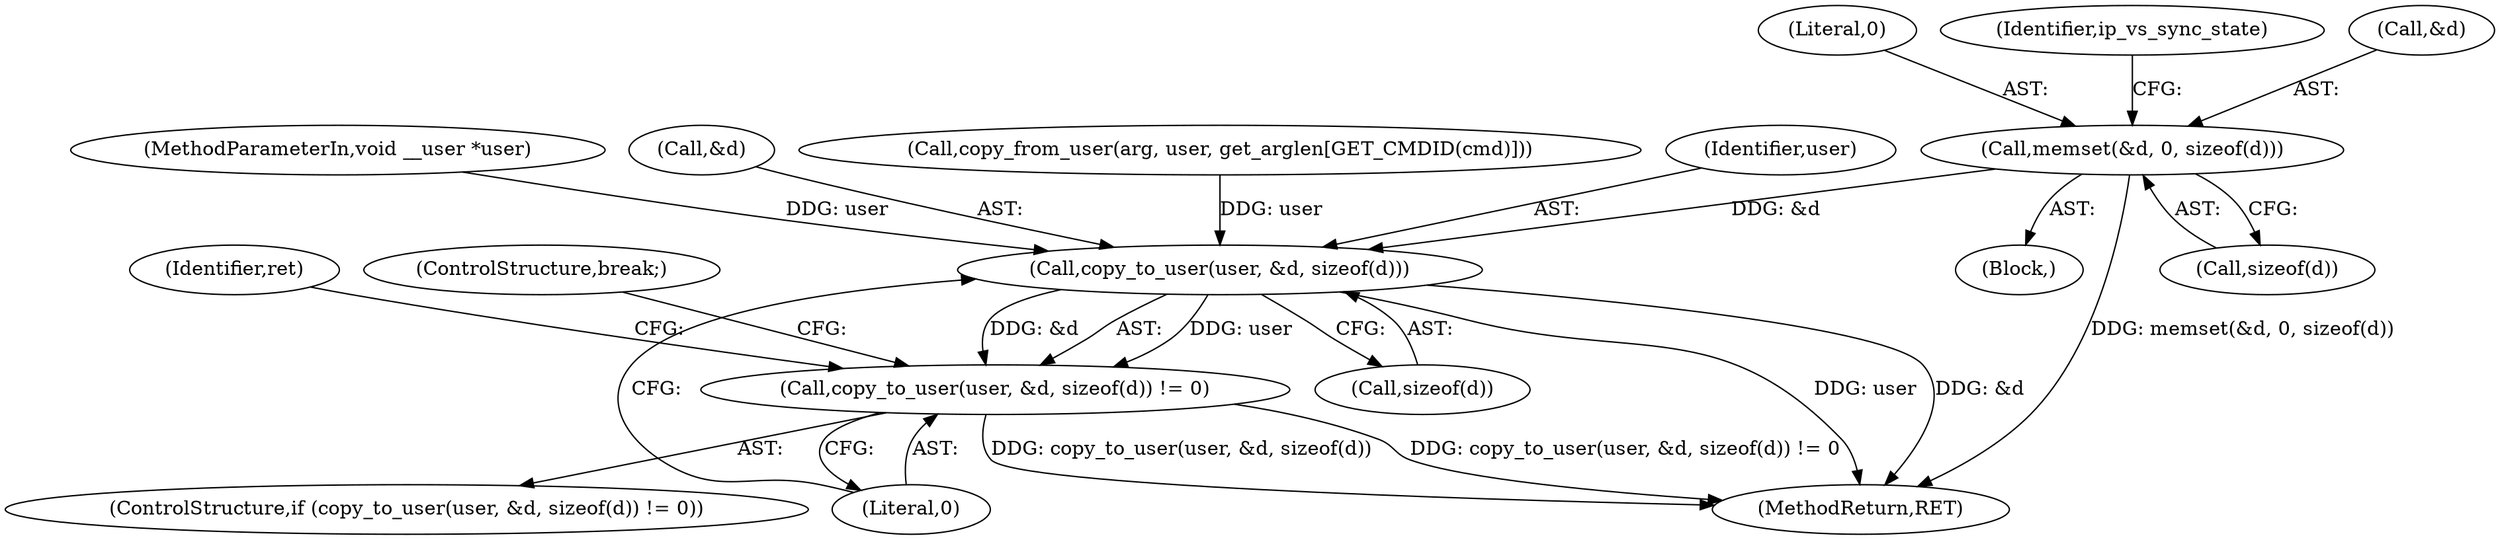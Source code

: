 digraph "0_linux_04bcef2a83f40c6db24222b27a52892cba39dffb@API" {
"1000403" [label="(Call,memset(&d, 0, sizeof(d)))"];
"1000475" [label="(Call,copy_to_user(user, &d, sizeof(d)))"];
"1000474" [label="(Call,copy_to_user(user, &d, sizeof(d)) != 0)"];
"1000498" [label="(MethodReturn,RET)"];
"1000406" [label="(Literal,0)"];
"1000403" [label="(Call,memset(&d, 0, sizeof(d)))"];
"1000486" [label="(ControlStructure,break;)"];
"1000401" [label="(Block,)"];
"1000103" [label="(MethodParameterIn,void __user *user)"];
"1000479" [label="(Call,sizeof(d))"];
"1000477" [label="(Call,&d)"];
"1000411" [label="(Identifier,ip_vs_sync_state)"];
"1000404" [label="(Call,&d)"];
"1000140" [label="(Call,copy_from_user(arg, user, get_arglen[GET_CMDID(cmd)]))"];
"1000473" [label="(ControlStructure,if (copy_to_user(user, &d, sizeof(d)) != 0))"];
"1000483" [label="(Identifier,ret)"];
"1000475" [label="(Call,copy_to_user(user, &d, sizeof(d)))"];
"1000474" [label="(Call,copy_to_user(user, &d, sizeof(d)) != 0)"];
"1000481" [label="(Literal,0)"];
"1000476" [label="(Identifier,user)"];
"1000407" [label="(Call,sizeof(d))"];
"1000403" -> "1000401"  [label="AST: "];
"1000403" -> "1000407"  [label="CFG: "];
"1000404" -> "1000403"  [label="AST: "];
"1000406" -> "1000403"  [label="AST: "];
"1000407" -> "1000403"  [label="AST: "];
"1000411" -> "1000403"  [label="CFG: "];
"1000403" -> "1000498"  [label="DDG: memset(&d, 0, sizeof(d))"];
"1000403" -> "1000475"  [label="DDG: &d"];
"1000475" -> "1000474"  [label="AST: "];
"1000475" -> "1000479"  [label="CFG: "];
"1000476" -> "1000475"  [label="AST: "];
"1000477" -> "1000475"  [label="AST: "];
"1000479" -> "1000475"  [label="AST: "];
"1000481" -> "1000475"  [label="CFG: "];
"1000475" -> "1000498"  [label="DDG: user"];
"1000475" -> "1000498"  [label="DDG: &d"];
"1000475" -> "1000474"  [label="DDG: user"];
"1000475" -> "1000474"  [label="DDG: &d"];
"1000140" -> "1000475"  [label="DDG: user"];
"1000103" -> "1000475"  [label="DDG: user"];
"1000474" -> "1000473"  [label="AST: "];
"1000474" -> "1000481"  [label="CFG: "];
"1000481" -> "1000474"  [label="AST: "];
"1000483" -> "1000474"  [label="CFG: "];
"1000486" -> "1000474"  [label="CFG: "];
"1000474" -> "1000498"  [label="DDG: copy_to_user(user, &d, sizeof(d)) != 0"];
"1000474" -> "1000498"  [label="DDG: copy_to_user(user, &d, sizeof(d))"];
}
